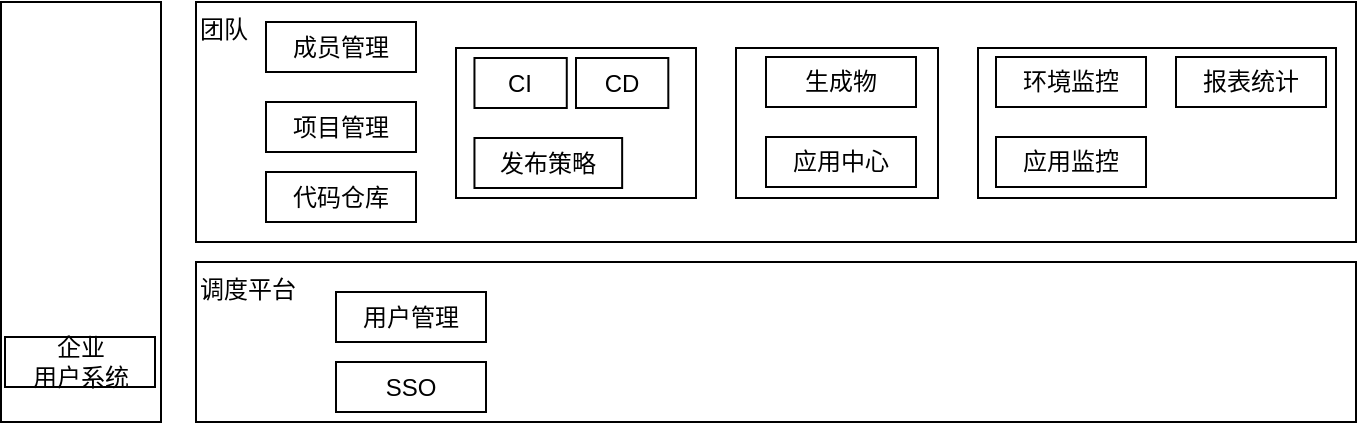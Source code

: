 <mxfile version="12.3.0" type="github" pages="1">
  <diagram id="OJ1-L1X5FSKiwOX5k5X4" name="Page-1">
    <mxGraphModel dx="1185" dy="668" grid="1" gridSize="10" guides="1" tooltips="1" connect="1" arrows="1" fold="1" page="1" pageScale="1" pageWidth="827" pageHeight="1169" math="0" shadow="0">
      <root>
        <mxCell id="0"/>
        <mxCell id="1" parent="0"/>
        <mxCell id="HJIu8QdjYec44as9i2so-5" value="团队" style="rounded=0;whiteSpace=wrap;html=1;align=left;horizontal=1;verticalAlign=top;" vertex="1" parent="1">
          <mxGeometry x="130" y="200" width="580" height="120" as="geometry"/>
        </mxCell>
        <mxCell id="HJIu8QdjYec44as9i2so-6" value="成员管理" style="rounded=0;whiteSpace=wrap;html=1;" vertex="1" parent="1">
          <mxGeometry x="165" y="210" width="75" height="25" as="geometry"/>
        </mxCell>
        <mxCell id="HJIu8QdjYec44as9i2so-8" value="代码仓库" style="rounded=0;whiteSpace=wrap;html=1;" vertex="1" parent="1">
          <mxGeometry x="165" y="285" width="75" height="25" as="geometry"/>
        </mxCell>
        <mxCell id="HJIu8QdjYec44as9i2so-11" value="项目管理" style="rounded=0;whiteSpace=wrap;html=1;" vertex="1" parent="1">
          <mxGeometry x="165" y="250" width="75" height="25" as="geometry"/>
        </mxCell>
        <mxCell id="HJIu8QdjYec44as9i2so-13" value="" style="group" vertex="1" connectable="0" parent="1">
          <mxGeometry x="260" y="223" width="120" height="75" as="geometry"/>
        </mxCell>
        <mxCell id="HJIu8QdjYec44as9i2so-12" value="" style="rounded=0;whiteSpace=wrap;html=1;align=left;" vertex="1" parent="HJIu8QdjYec44as9i2so-13">
          <mxGeometry width="120" height="75" as="geometry"/>
        </mxCell>
        <mxCell id="HJIu8QdjYec44as9i2so-4" value="发布策略" style="rounded=0;whiteSpace=wrap;html=1;" vertex="1" parent="HJIu8QdjYec44as9i2so-13">
          <mxGeometry x="9.231" y="45" width="73.846" height="25" as="geometry"/>
        </mxCell>
        <mxCell id="HJIu8QdjYec44as9i2so-2" value="CI" style="rounded=0;whiteSpace=wrap;html=1;" vertex="1" parent="HJIu8QdjYec44as9i2so-13">
          <mxGeometry x="9.231" y="5" width="46.154" height="25" as="geometry"/>
        </mxCell>
        <mxCell id="HJIu8QdjYec44as9i2so-3" value="CD" style="rounded=0;whiteSpace=wrap;html=1;" vertex="1" parent="HJIu8QdjYec44as9i2so-13">
          <mxGeometry x="60" y="5" width="46.154" height="25" as="geometry"/>
        </mxCell>
        <mxCell id="HJIu8QdjYec44as9i2so-17" value="" style="rounded=0;whiteSpace=wrap;html=1;align=left;" vertex="1" parent="1">
          <mxGeometry x="400" y="223" width="101" height="75" as="geometry"/>
        </mxCell>
        <mxCell id="HJIu8QdjYec44as9i2so-21" value="" style="rounded=0;whiteSpace=wrap;html=1;align=left;" vertex="1" parent="1">
          <mxGeometry x="521" y="223" width="179" height="75" as="geometry"/>
        </mxCell>
        <mxCell id="HJIu8QdjYec44as9i2so-14" value="应用监控" style="rounded=0;whiteSpace=wrap;html=1;" vertex="1" parent="1">
          <mxGeometry x="530" y="267.5" width="75" height="25" as="geometry"/>
        </mxCell>
        <mxCell id="HJIu8QdjYec44as9i2so-15" value="环境监控" style="rounded=0;whiteSpace=wrap;html=1;" vertex="1" parent="1">
          <mxGeometry x="530" y="227.5" width="75" height="25" as="geometry"/>
        </mxCell>
        <mxCell id="HJIu8QdjYec44as9i2so-7" value="生成物" style="rounded=0;whiteSpace=wrap;html=1;" vertex="1" parent="1">
          <mxGeometry x="415" y="227.5" width="75" height="25" as="geometry"/>
        </mxCell>
        <mxCell id="HJIu8QdjYec44as9i2so-9" value="应用中心" style="rounded=0;whiteSpace=wrap;html=1;" vertex="1" parent="1">
          <mxGeometry x="415" y="267.5" width="75" height="25" as="geometry"/>
        </mxCell>
        <mxCell id="HJIu8QdjYec44as9i2so-24" value="报表统计" style="rounded=0;whiteSpace=wrap;html=1;" vertex="1" parent="1">
          <mxGeometry x="620" y="227.5" width="75" height="25" as="geometry"/>
        </mxCell>
        <mxCell id="HJIu8QdjYec44as9i2so-25" value="调度平台" style="rounded=0;whiteSpace=wrap;html=1;align=left;horizontal=1;verticalAlign=top;" vertex="1" parent="1">
          <mxGeometry x="130" y="330" width="580" height="80" as="geometry"/>
        </mxCell>
        <mxCell id="HJIu8QdjYec44as9i2so-26" value="用户管理" style="rounded=0;whiteSpace=wrap;html=1;" vertex="1" parent="1">
          <mxGeometry x="200" y="345" width="75" height="25" as="geometry"/>
        </mxCell>
        <mxCell id="HJIu8QdjYec44as9i2so-27" value="SSO" style="rounded=0;whiteSpace=wrap;html=1;" vertex="1" parent="1">
          <mxGeometry x="200" y="380" width="75" height="25" as="geometry"/>
        </mxCell>
        <mxCell id="HJIu8QdjYec44as9i2so-29" value="" style="rounded=0;whiteSpace=wrap;html=1;align=left;" vertex="1" parent="1">
          <mxGeometry x="32.5" y="200" width="80" height="210" as="geometry"/>
        </mxCell>
        <mxCell id="HJIu8QdjYec44as9i2so-30" value="企业&lt;br&gt;用户系统" style="rounded=0;whiteSpace=wrap;html=1;" vertex="1" parent="1">
          <mxGeometry x="34.5" y="367.5" width="75" height="25" as="geometry"/>
        </mxCell>
      </root>
    </mxGraphModel>
  </diagram>
</mxfile>
